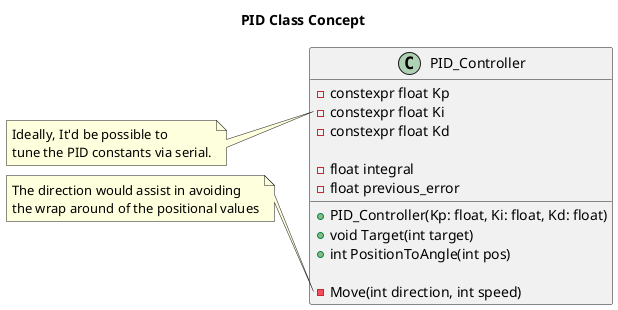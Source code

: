 @startuml PID Class Concept
Title PID Class Concept

class PID_Controller
{
    -constexpr float Kp
    -constexpr float Ki
    -constexpr float Kd

    -float integral
    -float previous_error

    +PID_Controller(Kp: float, Ki: float, Kd: float)
    +void Target(int target)
    +int PositionToAngle(int pos)
    
    -Move(int direction, int speed)
}

note left of PID_Controller::Ki
Ideally, It'd be possible to 
tune the PID constants via serial.
end note

note left of PID_Controller::Move
The direction would assist in avoiding 
the wrap around of the positional values
end note


@enduml

@startuml Mutex Explaination

Title Typical Mutex Interaction

Entity ServoTask
Entity Idle
Entity SerialTask

Idle -> ServoTask: osMutexAcquire(ServoDataMutex, osWaitForever)
ServoTask -> ServoTask: GetCurrentPosition()
ServoTask -> Idle: osMutexRelease(ServoDataMutex)

Idle -> SerialTask: osMutexAcquire(ServoDataMutex, osWaitForever)
SerialTask -> SerialTask: PrintCurrentPosition()
SerialTask -> Idle: osMutexRelease(ServoDataMutex)

Idle ->ServoTask: osMutexAcquire(ServoDataMutex, osWaitForever)
ServoTask -> ServoTask: MoveToPosition()
ServoTask -> Idle: osMutexRelease(ServoDataMutex)


@enduml